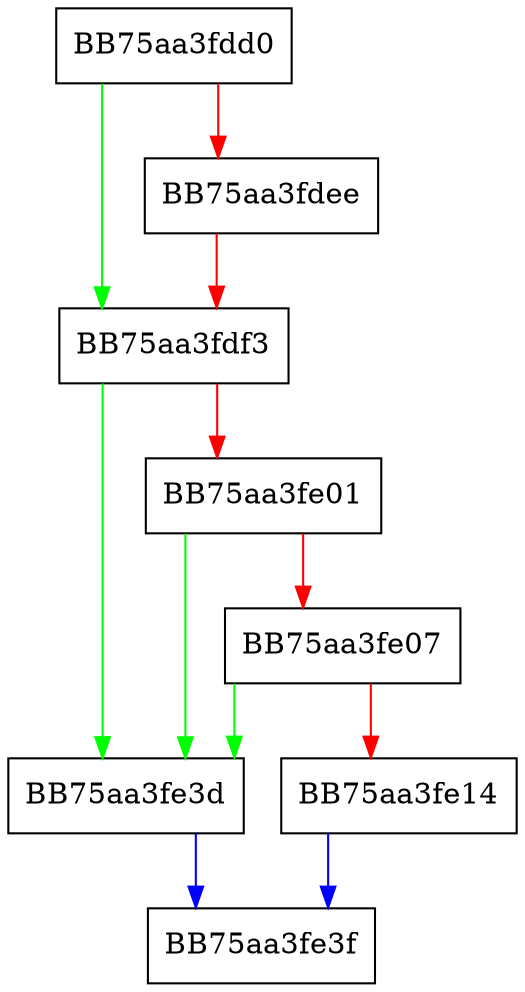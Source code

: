 digraph match {
  node [shape="box"];
  graph [splines=ortho];
  BB75aa3fdd0 -> BB75aa3fdf3 [color="green"];
  BB75aa3fdd0 -> BB75aa3fdee [color="red"];
  BB75aa3fdee -> BB75aa3fdf3 [color="red"];
  BB75aa3fdf3 -> BB75aa3fe3d [color="green"];
  BB75aa3fdf3 -> BB75aa3fe01 [color="red"];
  BB75aa3fe01 -> BB75aa3fe3d [color="green"];
  BB75aa3fe01 -> BB75aa3fe07 [color="red"];
  BB75aa3fe07 -> BB75aa3fe3d [color="green"];
  BB75aa3fe07 -> BB75aa3fe14 [color="red"];
  BB75aa3fe14 -> BB75aa3fe3f [color="blue"];
  BB75aa3fe3d -> BB75aa3fe3f [color="blue"];
}
